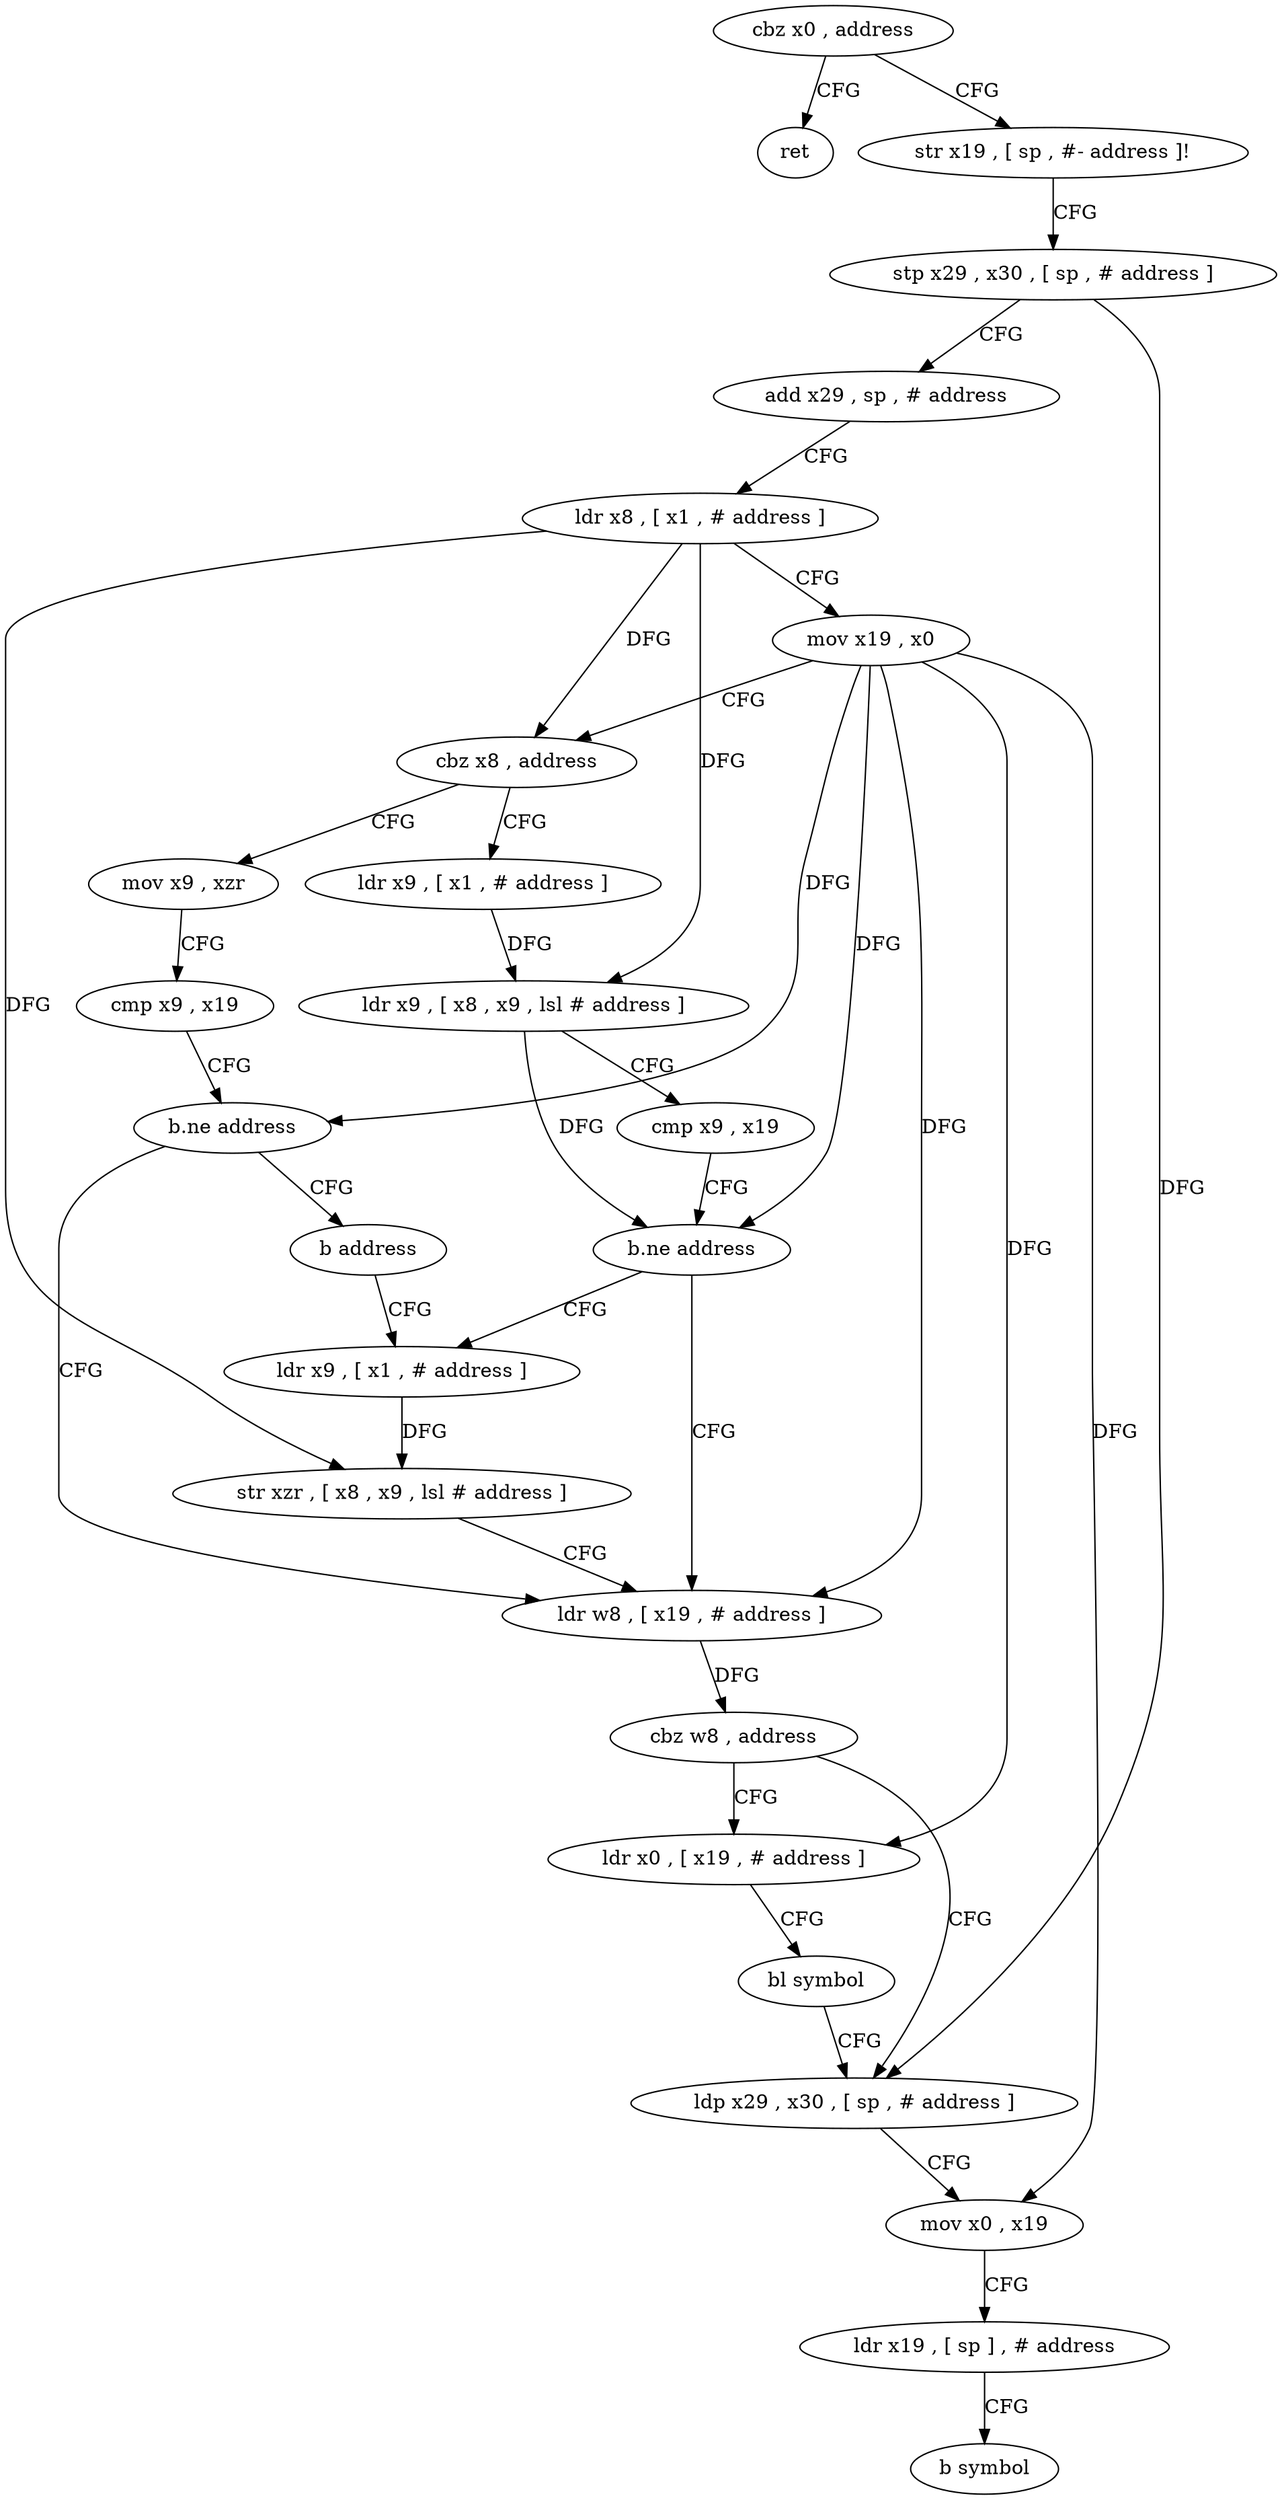 digraph "func" {
"116764" [label = "cbz x0 , address" ]
"116848" [label = "ret" ]
"116768" [label = "str x19 , [ sp , #- address ]!" ]
"116772" [label = "stp x29 , x30 , [ sp , # address ]" ]
"116776" [label = "add x29 , sp , # address" ]
"116780" [label = "ldr x8 , [ x1 , # address ]" ]
"116784" [label = "mov x19 , x0" ]
"116788" [label = "cbz x8 , address" ]
"116852" [label = "mov x9 , xzr" ]
"116792" [label = "ldr x9 , [ x1 , # address ]" ]
"116856" [label = "cmp x9 , x19" ]
"116860" [label = "b.ne address" ]
"116816" [label = "ldr w8 , [ x19 , # address ]" ]
"116864" [label = "b address" ]
"116796" [label = "ldr x9 , [ x8 , x9 , lsl # address ]" ]
"116800" [label = "cmp x9 , x19" ]
"116804" [label = "b.ne address" ]
"116808" [label = "ldr x9 , [ x1 , # address ]" ]
"116820" [label = "cbz w8 , address" ]
"116832" [label = "ldp x29 , x30 , [ sp , # address ]" ]
"116824" [label = "ldr x0 , [ x19 , # address ]" ]
"116812" [label = "str xzr , [ x8 , x9 , lsl # address ]" ]
"116836" [label = "mov x0 , x19" ]
"116840" [label = "ldr x19 , [ sp ] , # address" ]
"116844" [label = "b symbol" ]
"116828" [label = "bl symbol" ]
"116764" -> "116848" [ label = "CFG" ]
"116764" -> "116768" [ label = "CFG" ]
"116768" -> "116772" [ label = "CFG" ]
"116772" -> "116776" [ label = "CFG" ]
"116772" -> "116832" [ label = "DFG" ]
"116776" -> "116780" [ label = "CFG" ]
"116780" -> "116784" [ label = "CFG" ]
"116780" -> "116788" [ label = "DFG" ]
"116780" -> "116796" [ label = "DFG" ]
"116780" -> "116812" [ label = "DFG" ]
"116784" -> "116788" [ label = "CFG" ]
"116784" -> "116860" [ label = "DFG" ]
"116784" -> "116804" [ label = "DFG" ]
"116784" -> "116816" [ label = "DFG" ]
"116784" -> "116836" [ label = "DFG" ]
"116784" -> "116824" [ label = "DFG" ]
"116788" -> "116852" [ label = "CFG" ]
"116788" -> "116792" [ label = "CFG" ]
"116852" -> "116856" [ label = "CFG" ]
"116792" -> "116796" [ label = "DFG" ]
"116856" -> "116860" [ label = "CFG" ]
"116860" -> "116816" [ label = "CFG" ]
"116860" -> "116864" [ label = "CFG" ]
"116816" -> "116820" [ label = "DFG" ]
"116864" -> "116808" [ label = "CFG" ]
"116796" -> "116800" [ label = "CFG" ]
"116796" -> "116804" [ label = "DFG" ]
"116800" -> "116804" [ label = "CFG" ]
"116804" -> "116816" [ label = "CFG" ]
"116804" -> "116808" [ label = "CFG" ]
"116808" -> "116812" [ label = "DFG" ]
"116820" -> "116832" [ label = "CFG" ]
"116820" -> "116824" [ label = "CFG" ]
"116832" -> "116836" [ label = "CFG" ]
"116824" -> "116828" [ label = "CFG" ]
"116812" -> "116816" [ label = "CFG" ]
"116836" -> "116840" [ label = "CFG" ]
"116840" -> "116844" [ label = "CFG" ]
"116828" -> "116832" [ label = "CFG" ]
}
